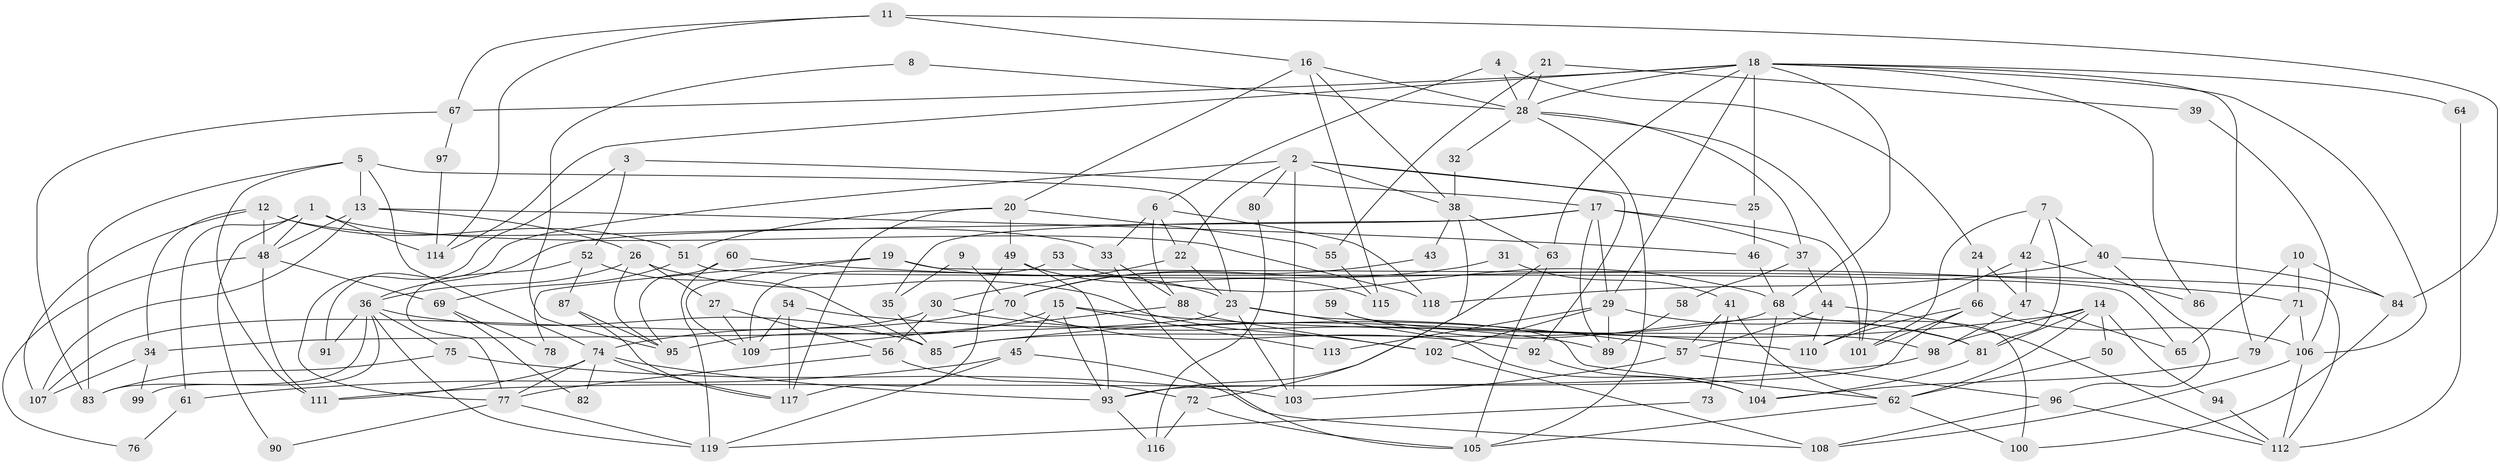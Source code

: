 // coarse degree distribution, {6: 0.08571428571428572, 14: 0.02857142857142857, 17: 0.02857142857142857, 18: 0.02857142857142857, 11: 0.02857142857142857, 4: 0.08571428571428572, 2: 0.2, 5: 0.08571428571428572, 3: 0.05714285714285714, 7: 0.17142857142857143, 8: 0.05714285714285714, 13: 0.02857142857142857, 10: 0.05714285714285714, 1: 0.05714285714285714}
// Generated by graph-tools (version 1.1) at 2025/18/03/04/25 18:18:36]
// undirected, 119 vertices, 238 edges
graph export_dot {
graph [start="1"]
  node [color=gray90,style=filled];
  1;
  2;
  3;
  4;
  5;
  6;
  7;
  8;
  9;
  10;
  11;
  12;
  13;
  14;
  15;
  16;
  17;
  18;
  19;
  20;
  21;
  22;
  23;
  24;
  25;
  26;
  27;
  28;
  29;
  30;
  31;
  32;
  33;
  34;
  35;
  36;
  37;
  38;
  39;
  40;
  41;
  42;
  43;
  44;
  45;
  46;
  47;
  48;
  49;
  50;
  51;
  52;
  53;
  54;
  55;
  56;
  57;
  58;
  59;
  60;
  61;
  62;
  63;
  64;
  65;
  66;
  67;
  68;
  69;
  70;
  71;
  72;
  73;
  74;
  75;
  76;
  77;
  78;
  79;
  80;
  81;
  82;
  83;
  84;
  85;
  86;
  87;
  88;
  89;
  90;
  91;
  92;
  93;
  94;
  95;
  96;
  97;
  98;
  99;
  100;
  101;
  102;
  103;
  104;
  105;
  106;
  107;
  108;
  109;
  110;
  111;
  112;
  113;
  114;
  115;
  116;
  117;
  118;
  119;
  1 -- 48;
  1 -- 114;
  1 -- 61;
  1 -- 90;
  1 -- 118;
  2 -- 38;
  2 -- 22;
  2 -- 25;
  2 -- 80;
  2 -- 91;
  2 -- 92;
  2 -- 103;
  3 -- 52;
  3 -- 17;
  3 -- 77;
  4 -- 24;
  4 -- 28;
  4 -- 6;
  5 -- 74;
  5 -- 111;
  5 -- 13;
  5 -- 23;
  5 -- 83;
  6 -- 118;
  6 -- 22;
  6 -- 33;
  6 -- 88;
  7 -- 81;
  7 -- 101;
  7 -- 40;
  7 -- 42;
  8 -- 28;
  8 -- 95;
  9 -- 35;
  9 -- 70;
  10 -- 71;
  10 -- 65;
  10 -- 84;
  11 -- 67;
  11 -- 84;
  11 -- 16;
  11 -- 114;
  12 -- 33;
  12 -- 34;
  12 -- 48;
  12 -- 51;
  12 -- 107;
  13 -- 107;
  13 -- 26;
  13 -- 46;
  13 -- 48;
  14 -- 85;
  14 -- 81;
  14 -- 50;
  14 -- 62;
  14 -- 94;
  14 -- 98;
  15 -- 93;
  15 -- 95;
  15 -- 45;
  15 -- 110;
  15 -- 113;
  16 -- 28;
  16 -- 20;
  16 -- 38;
  16 -- 115;
  17 -- 37;
  17 -- 29;
  17 -- 35;
  17 -- 36;
  17 -- 89;
  17 -- 101;
  18 -- 28;
  18 -- 63;
  18 -- 25;
  18 -- 29;
  18 -- 64;
  18 -- 67;
  18 -- 68;
  18 -- 79;
  18 -- 86;
  18 -- 106;
  18 -- 114;
  19 -- 112;
  19 -- 23;
  19 -- 78;
  19 -- 109;
  20 -- 49;
  20 -- 51;
  20 -- 55;
  20 -- 117;
  21 -- 55;
  21 -- 28;
  21 -- 39;
  22 -- 23;
  22 -- 30;
  23 -- 103;
  23 -- 34;
  23 -- 62;
  23 -- 104;
  24 -- 47;
  24 -- 66;
  25 -- 46;
  26 -- 36;
  26 -- 27;
  26 -- 95;
  26 -- 102;
  27 -- 56;
  27 -- 109;
  28 -- 105;
  28 -- 101;
  28 -- 32;
  28 -- 37;
  29 -- 102;
  29 -- 81;
  29 -- 89;
  29 -- 113;
  30 -- 89;
  30 -- 56;
  30 -- 107;
  31 -- 41;
  31 -- 70;
  32 -- 38;
  33 -- 88;
  33 -- 105;
  34 -- 107;
  34 -- 99;
  35 -- 85;
  36 -- 75;
  36 -- 83;
  36 -- 85;
  36 -- 91;
  36 -- 99;
  36 -- 119;
  37 -- 44;
  37 -- 58;
  38 -- 72;
  38 -- 43;
  38 -- 63;
  39 -- 106;
  40 -- 84;
  40 -- 96;
  40 -- 118;
  41 -- 57;
  41 -- 62;
  41 -- 73;
  42 -- 110;
  42 -- 47;
  42 -- 86;
  43 -- 70;
  44 -- 110;
  44 -- 57;
  44 -- 112;
  45 -- 108;
  45 -- 61;
  45 -- 119;
  46 -- 68;
  47 -- 98;
  47 -- 65;
  48 -- 69;
  48 -- 76;
  48 -- 111;
  49 -- 93;
  49 -- 117;
  49 -- 115;
  50 -- 62;
  51 -- 65;
  51 -- 69;
  52 -- 85;
  52 -- 77;
  52 -- 87;
  53 -- 68;
  53 -- 109;
  54 -- 109;
  54 -- 117;
  54 -- 57;
  55 -- 115;
  56 -- 77;
  56 -- 72;
  57 -- 96;
  57 -- 103;
  58 -- 89;
  59 -- 98;
  59 -- 81;
  60 -- 71;
  60 -- 119;
  60 -- 95;
  61 -- 76;
  62 -- 100;
  62 -- 105;
  63 -- 105;
  63 -- 93;
  64 -- 112;
  66 -- 93;
  66 -- 106;
  66 -- 101;
  66 -- 110;
  67 -- 83;
  67 -- 97;
  68 -- 85;
  68 -- 100;
  68 -- 104;
  69 -- 78;
  69 -- 82;
  70 -- 92;
  70 -- 74;
  71 -- 79;
  71 -- 106;
  72 -- 105;
  72 -- 116;
  73 -- 119;
  74 -- 117;
  74 -- 77;
  74 -- 82;
  74 -- 93;
  74 -- 111;
  75 -- 83;
  75 -- 103;
  77 -- 119;
  77 -- 90;
  79 -- 104;
  80 -- 116;
  81 -- 104;
  84 -- 100;
  87 -- 95;
  87 -- 117;
  88 -- 109;
  88 -- 102;
  92 -- 104;
  93 -- 116;
  94 -- 112;
  96 -- 108;
  96 -- 112;
  97 -- 114;
  98 -- 111;
  102 -- 108;
  106 -- 112;
  106 -- 108;
}
